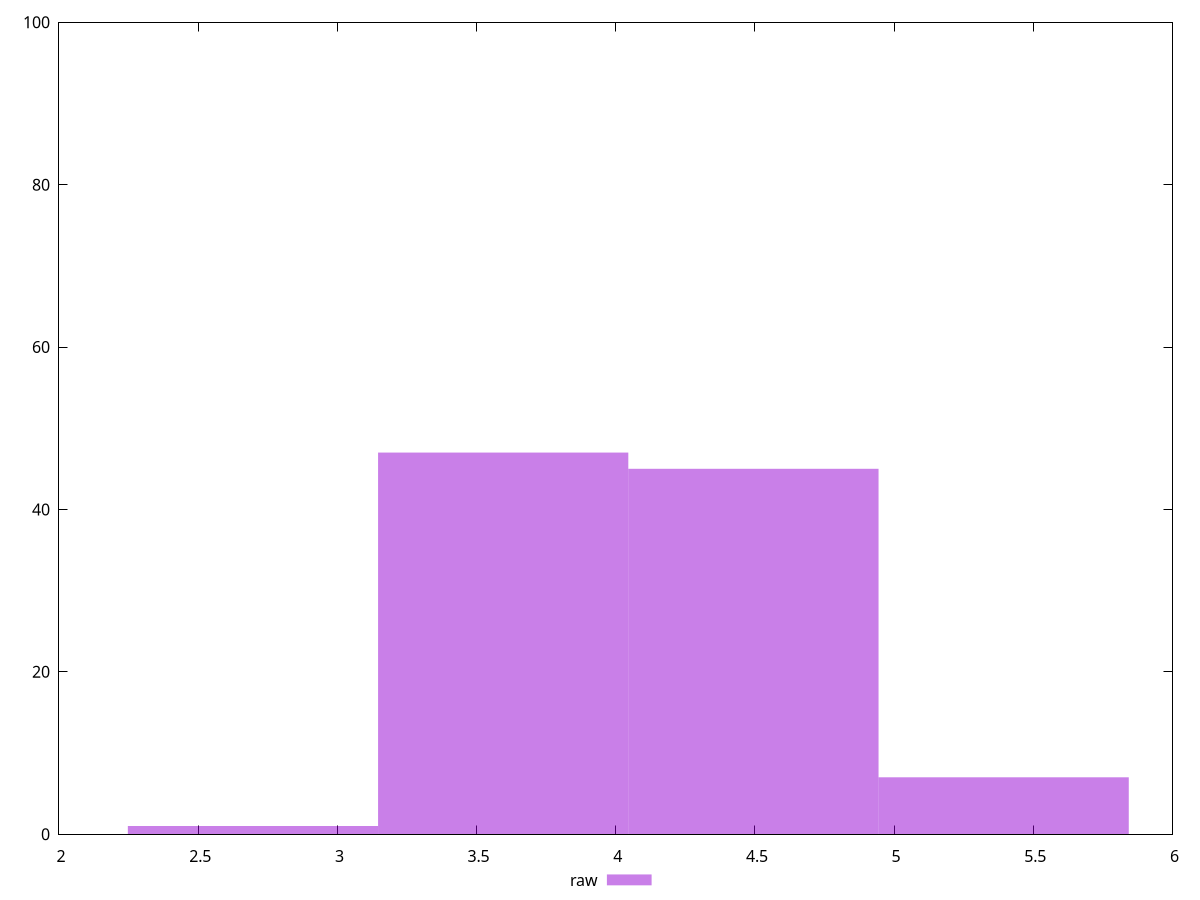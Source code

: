 reset
set terminal svg size 640, 490 enhanced background rgb 'white'
set output "reprap/network-server-latency/samples/pages+cached+noexternal+nofonts+nosvg+noimg+nocss/raw/histogram.svg"

$raw <<EOF
3.5956562583485954 47
4.494570322935744 45
5.393484387522893 7
2.6967421937614464 1
EOF

set key outside below
set boxwidth 0.8989140645871488
set yrange [0:100]
set style fill transparent solid 0.5 noborder

plot \
  $raw title "raw" with boxes, \


reset
